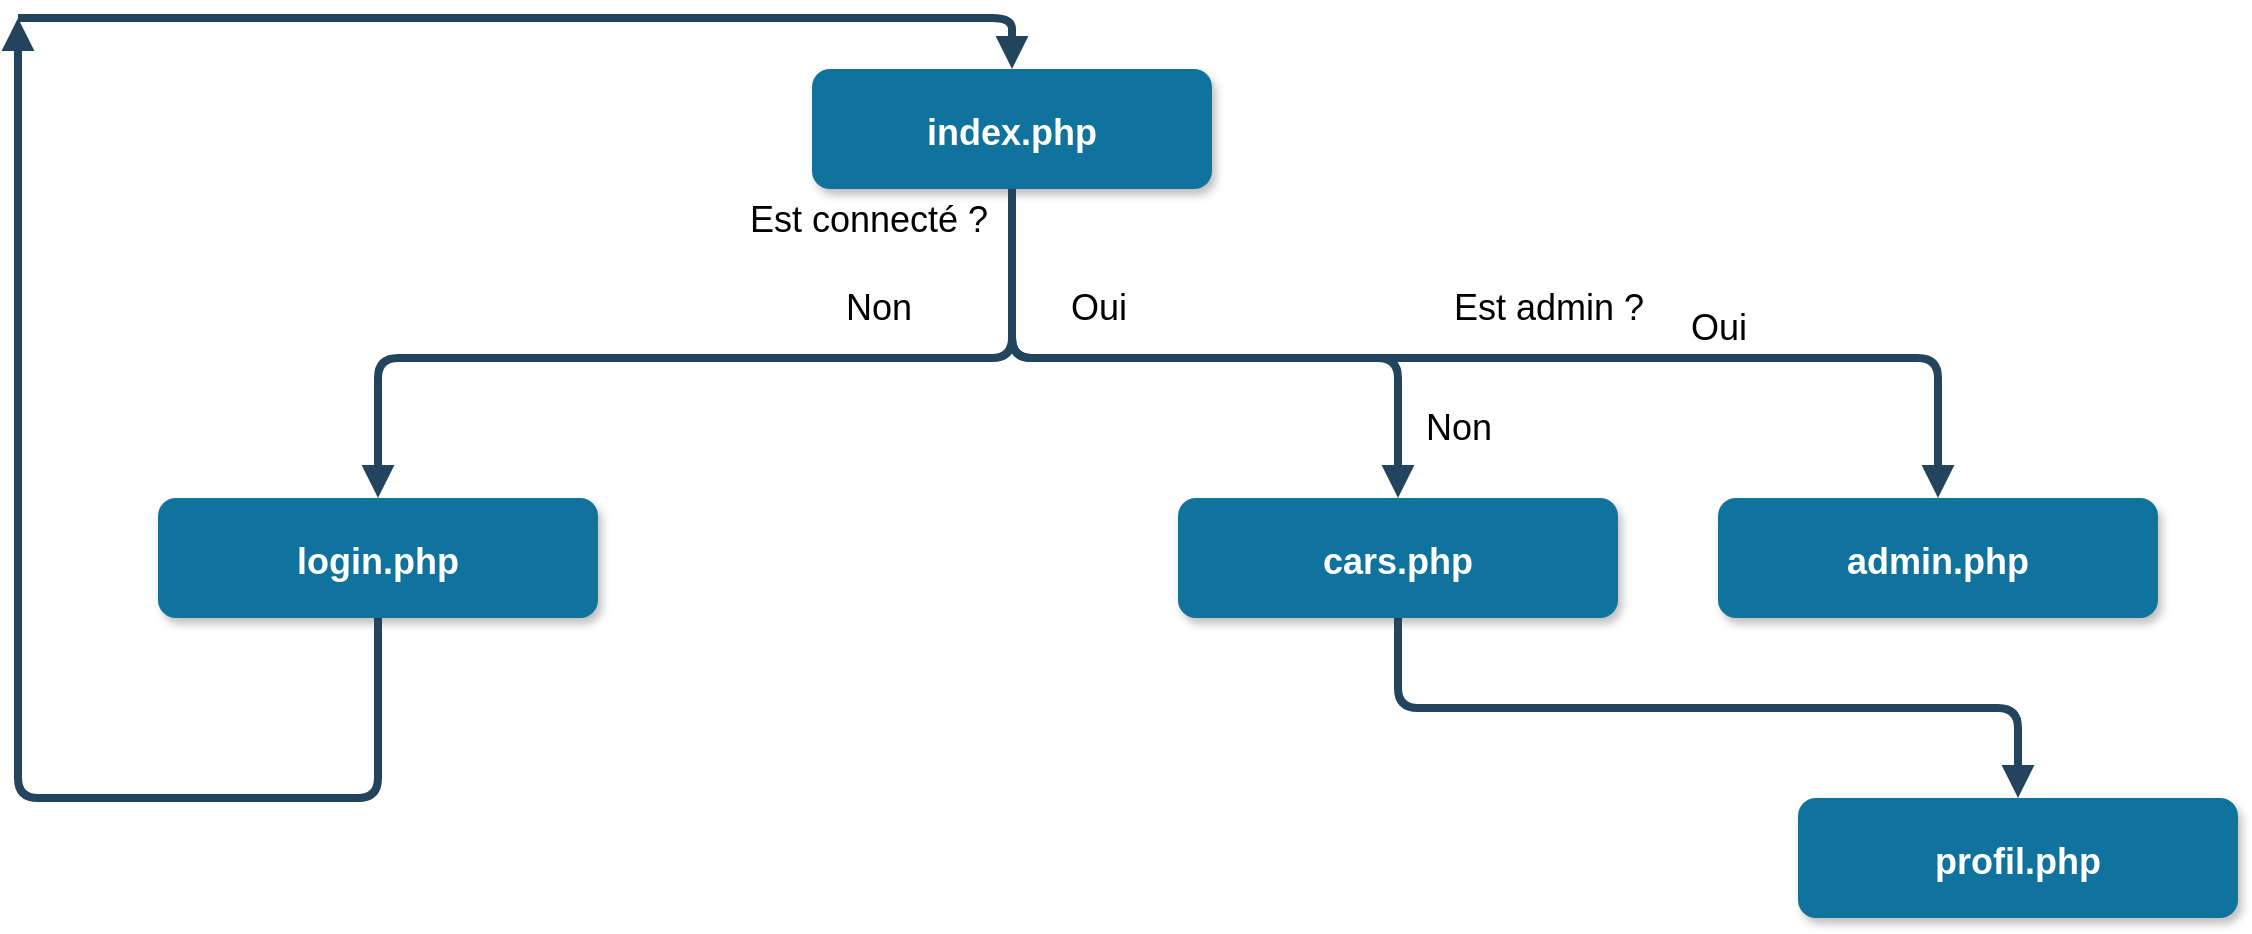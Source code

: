 <mxfile version="14.4.4"><diagram name="Page-1" id="97916047-d0de-89f5-080d-49f4d83e522f"><mxGraphModel dx="1905" dy="1232" grid="1" gridSize="10" guides="1" tooltips="1" connect="1" arrows="1" fold="1" page="1" pageScale="1.5" pageWidth="1169" pageHeight="827" background="#ffffff" math="0" shadow="0"><root><mxCell id="0"/><mxCell id="1" parent="0"/><mxCell id="2" value="index.php" style="rounded=1;fillColor=#10739E;strokeColor=none;shadow=1;gradientColor=none;fontStyle=1;fontColor=#FFFFFF;fontSize=18;" parent="1" vertex="1"><mxGeometry x="677" y="205.5" width="200" height="60" as="geometry"/></mxCell><mxCell id="29" value="" style="edgeStyle=elbowEdgeStyle;elbow=vertical;strokeWidth=4;endArrow=block;endFill=1;fontStyle=1;strokeColor=#23445D;entryX=0.5;entryY=0;entryDx=0;entryDy=0;" parent="1" source="2" target="CSNmr6GvZPUpuBO1Qd1P-68" edge="1"><mxGeometry x="22" y="165.5" width="100" height="100" as="geometry"><mxPoint x="22" y="265.5" as="sourcePoint"/><mxPoint x="460" y="420" as="targetPoint"/><Array as="points"><mxPoint x="620" y="350"/></Array></mxGeometry></mxCell><mxCell id="CSNmr6GvZPUpuBO1Qd1P-58" value="cars.php" style="rounded=1;fillColor=#10739E;strokeColor=none;shadow=1;gradientColor=none;fontStyle=1;fontColor=#FFFFFF;fontSize=18;" parent="1" vertex="1"><mxGeometry x="860" y="420" width="220" height="60" as="geometry"/></mxCell><mxCell id="CSNmr6GvZPUpuBO1Qd1P-59" value="" style="edgeStyle=elbowEdgeStyle;elbow=vertical;strokeWidth=4;endArrow=block;endFill=1;fontStyle=1;strokeColor=#23445D;entryX=0.5;entryY=0;entryDx=0;entryDy=0;exitX=0.5;exitY=1;exitDx=0;exitDy=0;" parent="1" source="2" target="CSNmr6GvZPUpuBO1Qd1P-58" edge="1"><mxGeometry x="344" y="330" width="100" height="100" as="geometry"><mxPoint x="868" y="420" as="sourcePoint"/><mxPoint x="444" y="330" as="targetPoint"/><Array as="points"><mxPoint x="830" y="350"/></Array></mxGeometry></mxCell><mxCell id="CSNmr6GvZPUpuBO1Qd1P-62" value="Non" style="text;html=1;strokeColor=none;fillColor=none;align=center;verticalAlign=middle;rounded=0;fontSize=18;" parent="1" vertex="1"><mxGeometry x="680" y="310" width="60" height="30" as="geometry"/></mxCell><mxCell id="CSNmr6GvZPUpuBO1Qd1P-64" value="Oui" style="text;html=1;strokeColor=none;fillColor=none;align=center;verticalAlign=middle;rounded=0;fontSize=18;" parent="1" vertex="1"><mxGeometry x="790" y="310" width="60" height="30" as="geometry"/></mxCell><mxCell id="CSNmr6GvZPUpuBO1Qd1P-65" value="Est connecté ?" style="text;html=1;strokeColor=none;fillColor=none;align=center;verticalAlign=middle;rounded=0;fontSize=18;" parent="1" vertex="1"><mxGeometry x="640" y="265.5" width="130" height="30" as="geometry"/></mxCell><mxCell id="CSNmr6GvZPUpuBO1Qd1P-68" value="login.php" style="rounded=1;fillColor=#10739E;strokeColor=none;shadow=1;gradientColor=none;fontStyle=1;fontColor=#FFFFFF;fontSize=18;" parent="1" vertex="1"><mxGeometry x="350" y="420" width="220" height="60" as="geometry"/></mxCell><mxCell id="CSNmr6GvZPUpuBO1Qd1P-70" value="" style="edgeStyle=elbowEdgeStyle;strokeWidth=4;endArrow=block;endFill=1;fontStyle=1;strokeColor=#23445D;exitX=0.5;exitY=1;exitDx=0;exitDy=0;elbow=vertical;" parent="1" source="CSNmr6GvZPUpuBO1Qd1P-68" edge="1"><mxGeometry x="-438" y="660" width="100" height="100" as="geometry"><mxPoint x="310.0" y="730" as="sourcePoint"/><mxPoint x="280" y="180" as="targetPoint"/><Array as="points"><mxPoint x="310" y="570"/><mxPoint x="260" y="810"/><mxPoint x="220" y="810"/><mxPoint x="140" y="120"/><mxPoint x="180" y="490"/><mxPoint x="180" y="380"/></Array></mxGeometry></mxCell><mxCell id="CSNmr6GvZPUpuBO1Qd1P-74" value="" style="edgeStyle=elbowEdgeStyle;strokeWidth=4;endArrow=block;endFill=1;fontStyle=1;strokeColor=#23445D;elbow=vertical;entryX=0.5;entryY=0;entryDx=0;entryDy=0;" parent="1" target="2" edge="1"><mxGeometry x="-428" y="670" width="100" height="100" as="geometry"><mxPoint x="280" y="180" as="sourcePoint"/><mxPoint x="750" y="180" as="targetPoint"/><Array as="points"><mxPoint x="180" y="180"/><mxPoint x="270" y="820"/><mxPoint x="230" y="820"/><mxPoint x="150" y="130"/><mxPoint x="190" y="500"/><mxPoint x="190" y="390"/></Array></mxGeometry></mxCell><mxCell id="wqE3jNn_9UsiH7QAmFc8-29" value="profil.php" style="rounded=1;fillColor=#10739E;strokeColor=none;shadow=1;gradientColor=none;fontStyle=1;fontColor=#FFFFFF;fontSize=18;" parent="1" vertex="1"><mxGeometry x="1170" y="570" width="220" height="60" as="geometry"/></mxCell><mxCell id="wqE3jNn_9UsiH7QAmFc8-30" value="" style="edgeStyle=elbowEdgeStyle;elbow=vertical;strokeWidth=4;endArrow=block;endFill=1;fontStyle=1;strokeColor=#23445D;entryX=0.5;entryY=0;entryDx=0;entryDy=0;exitX=0.5;exitY=1;exitDx=0;exitDy=0;" parent="1" source="CSNmr6GvZPUpuBO1Qd1P-58" target="wqE3jNn_9UsiH7QAmFc8-29" edge="1"><mxGeometry x="354" y="340" width="100" height="100" as="geometry"><mxPoint x="787" y="275.5" as="sourcePoint"/><mxPoint x="980" y="430" as="targetPoint"/><Array as="points"/></mxGeometry></mxCell><mxCell id="Ip90crN6pUXbl06NVe-E-29" value="admin.php" style="rounded=1;fillColor=#10739E;strokeColor=none;shadow=1;gradientColor=none;fontStyle=1;fontColor=#FFFFFF;fontSize=18;" vertex="1" parent="1"><mxGeometry x="1130" y="420" width="220" height="60" as="geometry"/></mxCell><mxCell id="Ip90crN6pUXbl06NVe-E-30" value="" style="edgeStyle=elbowEdgeStyle;elbow=vertical;strokeWidth=4;endArrow=block;endFill=1;fontStyle=1;strokeColor=#23445D;entryX=0.5;entryY=0;entryDx=0;entryDy=0;exitX=0.5;exitY=1;exitDx=0;exitDy=0;" edge="1" parent="1" target="Ip90crN6pUXbl06NVe-E-29"><mxGeometry x="344" y="330" width="100" height="100" as="geometry"><mxPoint x="777" y="265.5" as="sourcePoint"/><mxPoint x="970" y="420" as="targetPoint"/><Array as="points"><mxPoint x="830" y="350"/></Array></mxGeometry></mxCell><mxCell id="Ip90crN6pUXbl06NVe-E-31" value="Est admin ?" style="text;html=1;strokeColor=none;fillColor=none;align=center;verticalAlign=middle;rounded=0;fontSize=18;" vertex="1" parent="1"><mxGeometry x="980" y="310" width="130" height="30" as="geometry"/></mxCell><mxCell id="Ip90crN6pUXbl06NVe-E-32" value="Oui" style="text;html=1;strokeColor=none;fillColor=none;align=center;verticalAlign=middle;rounded=0;fontSize=18;" vertex="1" parent="1"><mxGeometry x="1100" y="320" width="60" height="30" as="geometry"/></mxCell><mxCell id="Ip90crN6pUXbl06NVe-E-33" value="Non" style="text;html=1;strokeColor=none;fillColor=none;align=center;verticalAlign=middle;rounded=0;fontSize=18;" vertex="1" parent="1"><mxGeometry x="970" y="370" width="60" height="30" as="geometry"/></mxCell></root></mxGraphModel></diagram></mxfile>